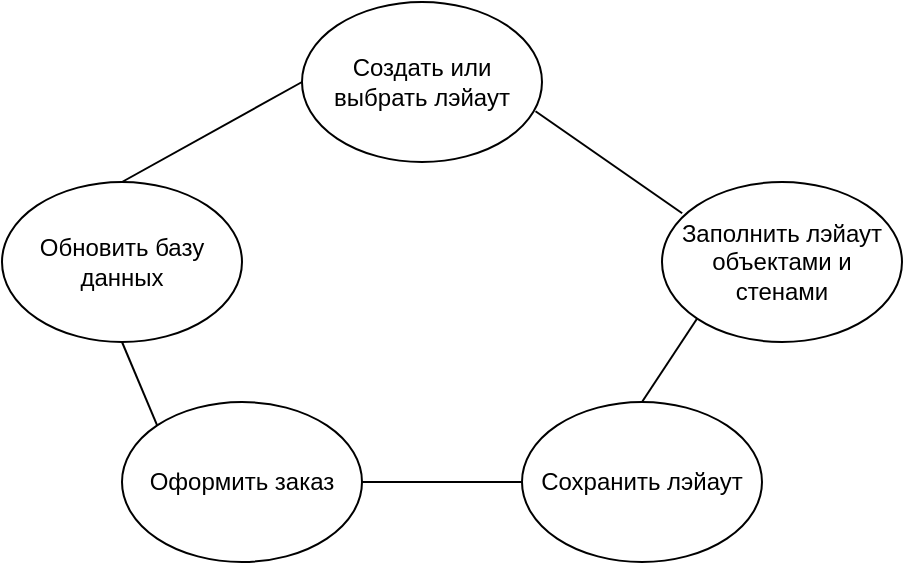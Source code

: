 <mxfile version="22.0.8" type="device">
  <diagram name="Page-1" id="M6KIkLclqjexAwIGLMvY">
    <mxGraphModel dx="1912" dy="592" grid="1" gridSize="10" guides="1" tooltips="1" connect="1" arrows="1" fold="1" page="1" pageScale="1" pageWidth="850" pageHeight="1100" math="0" shadow="0">
      <root>
        <mxCell id="0" />
        <mxCell id="1" parent="0" />
        <mxCell id="7ltzNfub9ivYZsT_dz1I-2" value="Создать или выбрать лэйаут" style="ellipse;whiteSpace=wrap;html=1;" vertex="1" parent="1">
          <mxGeometry x="100" y="90" width="120" height="80" as="geometry" />
        </mxCell>
        <mxCell id="7ltzNfub9ivYZsT_dz1I-3" value="Заполнить лэйаут объектами и стенами" style="ellipse;whiteSpace=wrap;html=1;" vertex="1" parent="1">
          <mxGeometry x="280" y="180" width="120" height="80" as="geometry" />
        </mxCell>
        <mxCell id="7ltzNfub9ivYZsT_dz1I-4" value="Сохранить лэйаут" style="ellipse;whiteSpace=wrap;html=1;" vertex="1" parent="1">
          <mxGeometry x="210" y="290" width="120" height="80" as="geometry" />
        </mxCell>
        <mxCell id="7ltzNfub9ivYZsT_dz1I-5" value="Оформить заказ" style="ellipse;whiteSpace=wrap;html=1;" vertex="1" parent="1">
          <mxGeometry x="10" y="290" width="120" height="80" as="geometry" />
        </mxCell>
        <mxCell id="7ltzNfub9ivYZsT_dz1I-6" value="Обновить базу данных" style="ellipse;whiteSpace=wrap;html=1;" vertex="1" parent="1">
          <mxGeometry x="-50" y="180" width="120" height="80" as="geometry" />
        </mxCell>
        <mxCell id="7ltzNfub9ivYZsT_dz1I-7" value="" style="endArrow=none;html=1;rounded=0;entryX=0.973;entryY=0.683;entryDx=0;entryDy=0;entryPerimeter=0;exitX=0.084;exitY=0.195;exitDx=0;exitDy=0;exitPerimeter=0;" edge="1" parent="1" source="7ltzNfub9ivYZsT_dz1I-3" target="7ltzNfub9ivYZsT_dz1I-2">
          <mxGeometry width="50" height="50" relative="1" as="geometry">
            <mxPoint x="80" y="280" as="sourcePoint" />
            <mxPoint x="130" y="230" as="targetPoint" />
          </mxGeometry>
        </mxCell>
        <mxCell id="7ltzNfub9ivYZsT_dz1I-8" value="" style="endArrow=none;html=1;rounded=0;entryX=0;entryY=1;entryDx=0;entryDy=0;exitX=0.5;exitY=0;exitDx=0;exitDy=0;" edge="1" parent="1" source="7ltzNfub9ivYZsT_dz1I-4" target="7ltzNfub9ivYZsT_dz1I-3">
          <mxGeometry width="50" height="50" relative="1" as="geometry">
            <mxPoint x="290" y="206" as="sourcePoint" />
            <mxPoint x="227" y="155" as="targetPoint" />
          </mxGeometry>
        </mxCell>
        <mxCell id="7ltzNfub9ivYZsT_dz1I-9" value="" style="endArrow=none;html=1;rounded=0;entryX=1;entryY=0.5;entryDx=0;entryDy=0;exitX=0;exitY=0.5;exitDx=0;exitDy=0;" edge="1" parent="1" source="7ltzNfub9ivYZsT_dz1I-4" target="7ltzNfub9ivYZsT_dz1I-5">
          <mxGeometry width="50" height="50" relative="1" as="geometry">
            <mxPoint x="280" y="300" as="sourcePoint" />
            <mxPoint x="298" y="258" as="targetPoint" />
          </mxGeometry>
        </mxCell>
        <mxCell id="7ltzNfub9ivYZsT_dz1I-10" value="" style="endArrow=none;html=1;rounded=0;entryX=0.5;entryY=1;entryDx=0;entryDy=0;exitX=0;exitY=0;exitDx=0;exitDy=0;" edge="1" parent="1" source="7ltzNfub9ivYZsT_dz1I-5" target="7ltzNfub9ivYZsT_dz1I-6">
          <mxGeometry width="50" height="50" relative="1" as="geometry">
            <mxPoint x="220" y="340" as="sourcePoint" />
            <mxPoint x="140" y="340" as="targetPoint" />
          </mxGeometry>
        </mxCell>
        <mxCell id="7ltzNfub9ivYZsT_dz1I-11" value="" style="endArrow=none;html=1;rounded=0;entryX=0;entryY=0.5;entryDx=0;entryDy=0;exitX=0.5;exitY=0;exitDx=0;exitDy=0;" edge="1" parent="1" source="7ltzNfub9ivYZsT_dz1I-6" target="7ltzNfub9ivYZsT_dz1I-2">
          <mxGeometry width="50" height="50" relative="1" as="geometry">
            <mxPoint x="38" y="312" as="sourcePoint" />
            <mxPoint x="-10" y="260" as="targetPoint" />
          </mxGeometry>
        </mxCell>
      </root>
    </mxGraphModel>
  </diagram>
</mxfile>
